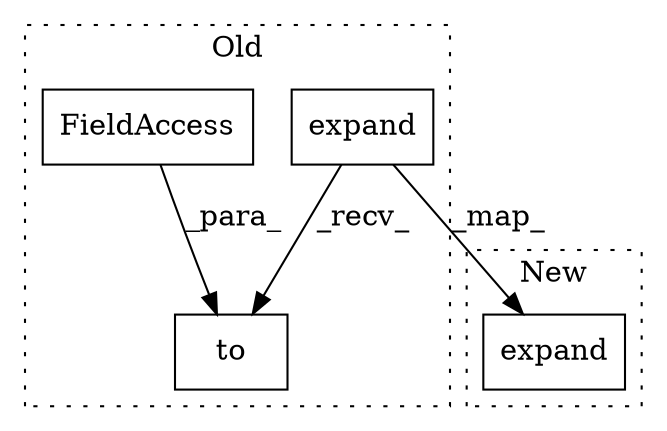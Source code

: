 digraph G {
subgraph cluster0 {
1 [label="expand" a="32" s="3792,3818" l="7,1" shape="box"];
3 [label="to" a="32" s="3820,3829" l="3,1" shape="box"];
4 [label="FieldAccess" a="22" s="3823" l="6" shape="box"];
label = "Old";
style="dotted";
}
subgraph cluster1 {
2 [label="expand" a="32" s="3807,3833" l="7,1" shape="box"];
label = "New";
style="dotted";
}
1 -> 2 [label="_map_"];
1 -> 3 [label="_recv_"];
4 -> 3 [label="_para_"];
}